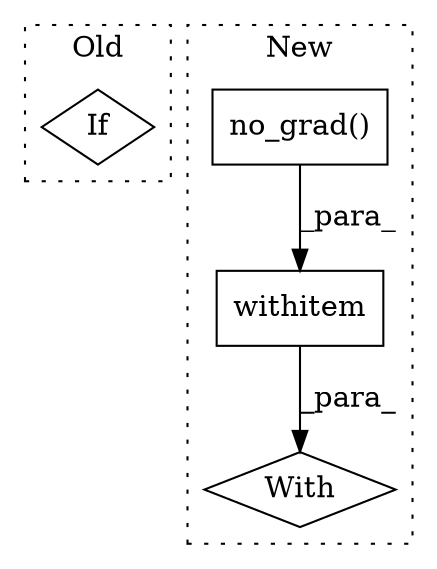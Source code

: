 digraph G {
subgraph cluster0 {
1 [label="If" a="96" s="752,759" l="3,12" shape="diamond"];
label = "Old";
style="dotted";
}
subgraph cluster1 {
2 [label="With" a="39" s="574,584" l="5,28" shape="diamond"];
3 [label="withitem" a="49" s="579" l="5" shape="box"];
4 [label="no_grad()" a="75" s="579" l="15" shape="box"];
label = "New";
style="dotted";
}
3 -> 2 [label="_para_"];
4 -> 3 [label="_para_"];
}